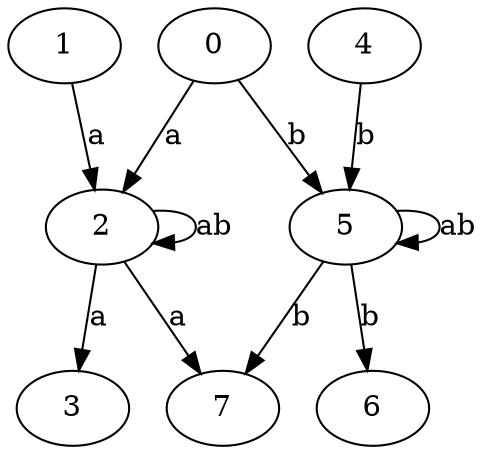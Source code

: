 digraph  {
1;
2;
3;
4;
5;
6;
0;
7;
1 -> 2  [label=a];
2 -> 2  [label=ab];
2 -> 3  [label=a];
2 -> 7  [label=a];
4 -> 5  [label=b];
5 -> 5  [label=ab];
5 -> 6  [label=b];
5 -> 7  [label=b];
0 -> 2  [label=a];
0 -> 5  [label=b];
}
